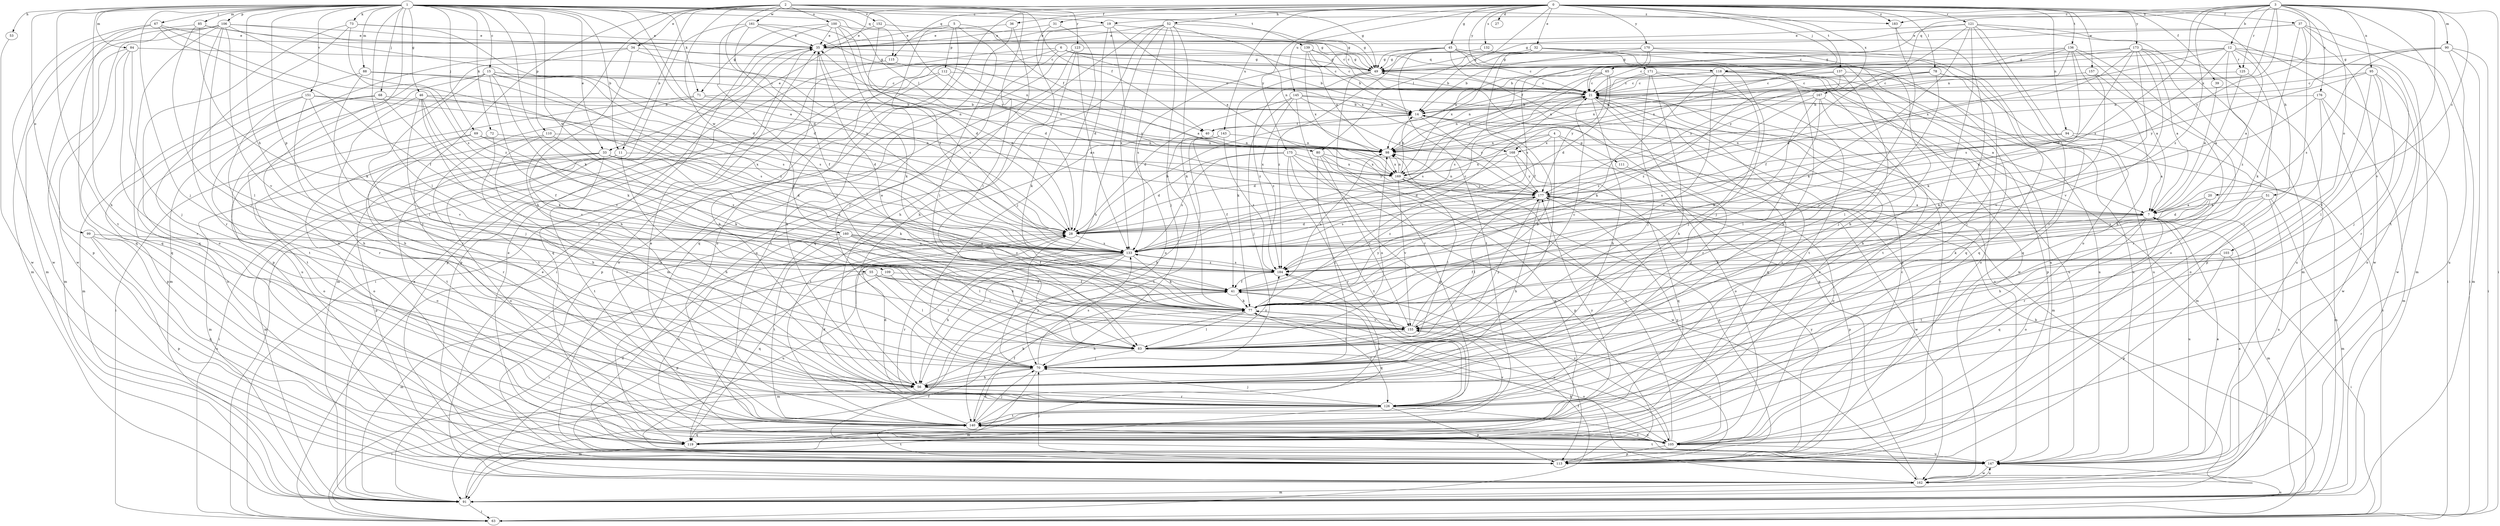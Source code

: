 strict digraph  {
0;
1;
2;
3;
4;
5;
6;
7;
11;
12;
14;
15;
19;
20;
21;
27;
28;
31;
32;
33;
34;
35;
36;
37;
39;
40;
41;
45;
46;
49;
51;
52;
53;
55;
56;
63;
65;
67;
68;
69;
70;
71;
72;
73;
77;
78;
80;
83;
84;
85;
88;
90;
91;
94;
95;
98;
99;
100;
103;
105;
106;
109;
110;
111;
112;
113;
115;
118;
119;
121;
123;
125;
126;
132;
133;
136;
137;
139;
140;
143;
145;
147;
151;
152;
155;
157;
160;
161;
162;
167;
168;
169;
170;
171;
173;
175;
176;
177;
183;
184;
0 -> 27  [label=d];
0 -> 31  [label=e];
0 -> 32  [label=e];
0 -> 33  [label=e];
0 -> 36  [label=f];
0 -> 37  [label=f];
0 -> 39  [label=f];
0 -> 45  [label=g];
0 -> 51  [label=h];
0 -> 52  [label=h];
0 -> 63  [label=i];
0 -> 65  [label=j];
0 -> 78  [label=l];
0 -> 80  [label=l];
0 -> 94  [label=n];
0 -> 115  [label=q];
0 -> 121  [label=r];
0 -> 132  [label=s];
0 -> 136  [label=t];
0 -> 137  [label=t];
0 -> 143  [label=u];
0 -> 145  [label=u];
0 -> 157  [label=w];
0 -> 167  [label=x];
0 -> 170  [label=y];
0 -> 171  [label=y];
0 -> 173  [label=y];
0 -> 175  [label=y];
0 -> 176  [label=y];
0 -> 183  [label=z];
1 -> 7  [label=a];
1 -> 11  [label=b];
1 -> 15  [label=c];
1 -> 19  [label=c];
1 -> 28  [label=d];
1 -> 33  [label=e];
1 -> 46  [label=g];
1 -> 49  [label=g];
1 -> 53  [label=h];
1 -> 55  [label=h];
1 -> 56  [label=h];
1 -> 67  [label=j];
1 -> 68  [label=j];
1 -> 69  [label=j];
1 -> 70  [label=j];
1 -> 71  [label=k];
1 -> 72  [label=k];
1 -> 73  [label=k];
1 -> 77  [label=k];
1 -> 80  [label=l];
1 -> 83  [label=l];
1 -> 84  [label=m];
1 -> 85  [label=m];
1 -> 88  [label=m];
1 -> 99  [label=o];
1 -> 106  [label=p];
1 -> 109  [label=p];
1 -> 110  [label=p];
1 -> 115  [label=q];
1 -> 139  [label=t];
1 -> 140  [label=t];
1 -> 147  [label=u];
1 -> 151  [label=v];
1 -> 160  [label=w];
2 -> 11  [label=b];
2 -> 34  [label=e];
2 -> 40  [label=f];
2 -> 56  [label=h];
2 -> 83  [label=l];
2 -> 100  [label=o];
2 -> 123  [label=r];
2 -> 133  [label=s];
2 -> 140  [label=t];
2 -> 152  [label=v];
2 -> 160  [label=w];
2 -> 161  [label=w];
2 -> 177  [label=y];
2 -> 183  [label=z];
3 -> 12  [label=b];
3 -> 19  [label=c];
3 -> 20  [label=c];
3 -> 63  [label=i];
3 -> 90  [label=m];
3 -> 95  [label=n];
3 -> 98  [label=n];
3 -> 103  [label=o];
3 -> 118  [label=q];
3 -> 125  [label=r];
3 -> 133  [label=s];
3 -> 140  [label=t];
3 -> 155  [label=v];
3 -> 168  [label=x];
3 -> 177  [label=y];
3 -> 183  [label=z];
3 -> 184  [label=z];
4 -> 28  [label=d];
4 -> 83  [label=l];
4 -> 98  [label=n];
4 -> 105  [label=o];
4 -> 111  [label=p];
4 -> 168  [label=x];
5 -> 35  [label=e];
5 -> 40  [label=f];
5 -> 70  [label=j];
5 -> 83  [label=l];
5 -> 105  [label=o];
5 -> 112  [label=p];
6 -> 14  [label=b];
6 -> 21  [label=c];
6 -> 56  [label=h];
6 -> 91  [label=m];
6 -> 113  [label=p];
6 -> 118  [label=q];
6 -> 168  [label=x];
7 -> 28  [label=d];
7 -> 77  [label=k];
7 -> 91  [label=m];
7 -> 105  [label=o];
7 -> 119  [label=q];
7 -> 140  [label=t];
7 -> 147  [label=u];
11 -> 56  [label=h];
11 -> 63  [label=i];
11 -> 91  [label=m];
11 -> 105  [label=o];
11 -> 169  [label=x];
12 -> 7  [label=a];
12 -> 28  [label=d];
12 -> 40  [label=f];
12 -> 49  [label=g];
12 -> 125  [label=r];
12 -> 126  [label=r];
12 -> 162  [label=w];
12 -> 169  [label=x];
12 -> 184  [label=z];
14 -> 40  [label=f];
14 -> 91  [label=m];
14 -> 177  [label=y];
15 -> 21  [label=c];
15 -> 77  [label=k];
15 -> 98  [label=n];
15 -> 126  [label=r];
15 -> 133  [label=s];
15 -> 140  [label=t];
15 -> 147  [label=u];
15 -> 155  [label=v];
15 -> 184  [label=z];
19 -> 21  [label=c];
19 -> 28  [label=d];
19 -> 35  [label=e];
19 -> 133  [label=s];
19 -> 147  [label=u];
19 -> 169  [label=x];
20 -> 7  [label=a];
20 -> 28  [label=d];
20 -> 77  [label=k];
20 -> 133  [label=s];
21 -> 14  [label=b];
21 -> 56  [label=h];
21 -> 98  [label=n];
21 -> 119  [label=q];
21 -> 126  [label=r];
21 -> 133  [label=s];
21 -> 147  [label=u];
28 -> 14  [label=b];
28 -> 35  [label=e];
28 -> 63  [label=i];
28 -> 133  [label=s];
31 -> 35  [label=e];
31 -> 56  [label=h];
31 -> 70  [label=j];
32 -> 14  [label=b];
32 -> 41  [label=f];
32 -> 49  [label=g];
32 -> 56  [label=h];
32 -> 70  [label=j];
32 -> 119  [label=q];
32 -> 169  [label=x];
33 -> 28  [label=d];
33 -> 77  [label=k];
33 -> 91  [label=m];
33 -> 105  [label=o];
33 -> 113  [label=p];
33 -> 140  [label=t];
33 -> 169  [label=x];
33 -> 184  [label=z];
34 -> 49  [label=g];
34 -> 56  [label=h];
34 -> 91  [label=m];
34 -> 113  [label=p];
34 -> 169  [label=x];
35 -> 49  [label=g];
35 -> 56  [label=h];
35 -> 119  [label=q];
35 -> 133  [label=s];
36 -> 35  [label=e];
36 -> 56  [label=h];
36 -> 119  [label=q];
37 -> 35  [label=e];
37 -> 49  [label=g];
37 -> 63  [label=i];
37 -> 77  [label=k];
37 -> 91  [label=m];
37 -> 126  [label=r];
37 -> 162  [label=w];
39 -> 7  [label=a];
40 -> 98  [label=n];
40 -> 140  [label=t];
41 -> 77  [label=k];
41 -> 91  [label=m];
41 -> 98  [label=n];
41 -> 119  [label=q];
45 -> 21  [label=c];
45 -> 49  [label=g];
45 -> 113  [label=p];
45 -> 133  [label=s];
45 -> 140  [label=t];
45 -> 147  [label=u];
45 -> 162  [label=w];
45 -> 184  [label=z];
46 -> 14  [label=b];
46 -> 41  [label=f];
46 -> 56  [label=h];
46 -> 70  [label=j];
46 -> 77  [label=k];
46 -> 83  [label=l];
46 -> 133  [label=s];
49 -> 21  [label=c];
49 -> 77  [label=k];
49 -> 126  [label=r];
49 -> 184  [label=z];
51 -> 7  [label=a];
51 -> 56  [label=h];
51 -> 91  [label=m];
51 -> 126  [label=r];
51 -> 147  [label=u];
52 -> 35  [label=e];
52 -> 49  [label=g];
52 -> 56  [label=h];
52 -> 70  [label=j];
52 -> 77  [label=k];
52 -> 91  [label=m];
52 -> 98  [label=n];
52 -> 119  [label=q];
52 -> 147  [label=u];
53 -> 162  [label=w];
55 -> 41  [label=f];
55 -> 77  [label=k];
55 -> 83  [label=l];
55 -> 91  [label=m];
55 -> 155  [label=v];
56 -> 63  [label=i];
56 -> 77  [label=k];
56 -> 126  [label=r];
63 -> 14  [label=b];
63 -> 21  [label=c];
63 -> 41  [label=f];
63 -> 147  [label=u];
65 -> 21  [label=c];
65 -> 28  [label=d];
65 -> 98  [label=n];
65 -> 169  [label=x];
65 -> 177  [label=y];
67 -> 35  [label=e];
67 -> 41  [label=f];
67 -> 119  [label=q];
67 -> 133  [label=s];
67 -> 162  [label=w];
68 -> 14  [label=b];
68 -> 140  [label=t];
68 -> 147  [label=u];
68 -> 155  [label=v];
69 -> 28  [label=d];
69 -> 98  [label=n];
69 -> 105  [label=o];
69 -> 126  [label=r];
69 -> 184  [label=z];
70 -> 28  [label=d];
70 -> 56  [label=h];
70 -> 91  [label=m];
70 -> 133  [label=s];
70 -> 140  [label=t];
71 -> 7  [label=a];
71 -> 14  [label=b];
71 -> 63  [label=i];
71 -> 140  [label=t];
72 -> 56  [label=h];
72 -> 98  [label=n];
72 -> 105  [label=o];
73 -> 28  [label=d];
73 -> 35  [label=e];
73 -> 105  [label=o];
73 -> 119  [label=q];
73 -> 184  [label=z];
77 -> 21  [label=c];
77 -> 56  [label=h];
77 -> 83  [label=l];
77 -> 105  [label=o];
77 -> 126  [label=r];
77 -> 155  [label=v];
77 -> 177  [label=y];
78 -> 21  [label=c];
78 -> 70  [label=j];
78 -> 83  [label=l];
78 -> 98  [label=n];
78 -> 147  [label=u];
78 -> 177  [label=y];
80 -> 70  [label=j];
80 -> 119  [label=q];
80 -> 155  [label=v];
80 -> 162  [label=w];
80 -> 169  [label=x];
83 -> 70  [label=j];
83 -> 98  [label=n];
83 -> 105  [label=o];
83 -> 177  [label=y];
83 -> 184  [label=z];
84 -> 49  [label=g];
84 -> 70  [label=j];
84 -> 91  [label=m];
84 -> 119  [label=q];
84 -> 126  [label=r];
85 -> 28  [label=d];
85 -> 35  [label=e];
85 -> 70  [label=j];
85 -> 77  [label=k];
85 -> 91  [label=m];
88 -> 21  [label=c];
88 -> 83  [label=l];
88 -> 91  [label=m];
88 -> 133  [label=s];
90 -> 49  [label=g];
90 -> 63  [label=i];
90 -> 91  [label=m];
90 -> 98  [label=n];
90 -> 133  [label=s];
90 -> 147  [label=u];
91 -> 35  [label=e];
91 -> 41  [label=f];
91 -> 63  [label=i];
94 -> 7  [label=a];
94 -> 91  [label=m];
94 -> 98  [label=n];
94 -> 133  [label=s];
95 -> 21  [label=c];
95 -> 70  [label=j];
95 -> 83  [label=l];
95 -> 105  [label=o];
95 -> 155  [label=v];
95 -> 177  [label=y];
98 -> 169  [label=x];
99 -> 113  [label=p];
99 -> 119  [label=q];
99 -> 133  [label=s];
99 -> 147  [label=u];
100 -> 28  [label=d];
100 -> 35  [label=e];
100 -> 49  [label=g];
100 -> 63  [label=i];
100 -> 77  [label=k];
100 -> 133  [label=s];
100 -> 71  [label=j];
103 -> 41  [label=f];
103 -> 63  [label=i];
103 -> 113  [label=p];
103 -> 184  [label=z];
105 -> 21  [label=c];
105 -> 98  [label=n];
105 -> 113  [label=p];
105 -> 147  [label=u];
105 -> 177  [label=y];
105 -> 184  [label=z];
106 -> 21  [label=c];
106 -> 35  [label=e];
106 -> 83  [label=l];
106 -> 91  [label=m];
106 -> 113  [label=p];
106 -> 119  [label=q];
106 -> 126  [label=r];
106 -> 133  [label=s];
106 -> 155  [label=v];
106 -> 162  [label=w];
109 -> 41  [label=f];
109 -> 83  [label=l];
109 -> 113  [label=p];
110 -> 77  [label=k];
110 -> 98  [label=n];
110 -> 126  [label=r];
110 -> 140  [label=t];
111 -> 105  [label=o];
112 -> 21  [label=c];
112 -> 105  [label=o];
112 -> 113  [label=p];
112 -> 177  [label=y];
113 -> 21  [label=c];
113 -> 70  [label=j];
113 -> 140  [label=t];
113 -> 155  [label=v];
113 -> 177  [label=y];
115 -> 7  [label=a];
115 -> 113  [label=p];
118 -> 14  [label=b];
118 -> 21  [label=c];
118 -> 70  [label=j];
118 -> 77  [label=k];
118 -> 105  [label=o];
118 -> 113  [label=p];
118 -> 140  [label=t];
118 -> 147  [label=u];
118 -> 155  [label=v];
119 -> 21  [label=c];
119 -> 35  [label=e];
121 -> 21  [label=c];
121 -> 35  [label=e];
121 -> 41  [label=f];
121 -> 63  [label=i];
121 -> 70  [label=j];
121 -> 77  [label=k];
121 -> 91  [label=m];
121 -> 105  [label=o];
121 -> 126  [label=r];
123 -> 49  [label=g];
123 -> 77  [label=k];
123 -> 133  [label=s];
123 -> 140  [label=t];
123 -> 147  [label=u];
125 -> 7  [label=a];
125 -> 21  [label=c];
125 -> 41  [label=f];
126 -> 28  [label=d];
126 -> 70  [label=j];
126 -> 91  [label=m];
126 -> 113  [label=p];
126 -> 140  [label=t];
126 -> 147  [label=u];
132 -> 49  [label=g];
132 -> 119  [label=q];
133 -> 21  [label=c];
133 -> 56  [label=h];
133 -> 70  [label=j];
133 -> 77  [label=k];
133 -> 119  [label=q];
133 -> 126  [label=r];
133 -> 147  [label=u];
133 -> 184  [label=z];
136 -> 7  [label=a];
136 -> 14  [label=b];
136 -> 49  [label=g];
136 -> 56  [label=h];
136 -> 105  [label=o];
136 -> 169  [label=x];
136 -> 177  [label=y];
136 -> 184  [label=z];
137 -> 21  [label=c];
137 -> 70  [label=j];
137 -> 98  [label=n];
137 -> 147  [label=u];
137 -> 184  [label=z];
139 -> 14  [label=b];
139 -> 21  [label=c];
139 -> 49  [label=g];
139 -> 98  [label=n];
139 -> 169  [label=x];
140 -> 21  [label=c];
140 -> 28  [label=d];
140 -> 35  [label=e];
140 -> 41  [label=f];
140 -> 70  [label=j];
140 -> 105  [label=o];
140 -> 119  [label=q];
140 -> 155  [label=v];
140 -> 177  [label=y];
140 -> 184  [label=z];
143 -> 41  [label=f];
143 -> 56  [label=h];
143 -> 98  [label=n];
143 -> 140  [label=t];
143 -> 184  [label=z];
145 -> 7  [label=a];
145 -> 14  [label=b];
145 -> 28  [label=d];
145 -> 70  [label=j];
145 -> 113  [label=p];
145 -> 177  [label=y];
145 -> 184  [label=z];
147 -> 7  [label=a];
147 -> 140  [label=t];
147 -> 162  [label=w];
151 -> 14  [label=b];
151 -> 28  [label=d];
151 -> 56  [label=h];
151 -> 113  [label=p];
151 -> 126  [label=r];
151 -> 155  [label=v];
152 -> 21  [label=c];
152 -> 28  [label=d];
152 -> 35  [label=e];
155 -> 14  [label=b];
155 -> 21  [label=c];
155 -> 35  [label=e];
155 -> 77  [label=k];
155 -> 83  [label=l];
157 -> 21  [label=c];
157 -> 126  [label=r];
157 -> 155  [label=v];
160 -> 41  [label=f];
160 -> 83  [label=l];
160 -> 105  [label=o];
160 -> 133  [label=s];
160 -> 140  [label=t];
160 -> 184  [label=z];
161 -> 35  [label=e];
161 -> 41  [label=f];
161 -> 49  [label=g];
161 -> 63  [label=i];
161 -> 83  [label=l];
161 -> 98  [label=n];
162 -> 7  [label=a];
162 -> 28  [label=d];
162 -> 35  [label=e];
162 -> 49  [label=g];
162 -> 77  [label=k];
162 -> 91  [label=m];
162 -> 147  [label=u];
167 -> 14  [label=b];
167 -> 56  [label=h];
167 -> 77  [label=k];
167 -> 83  [label=l];
167 -> 91  [label=m];
167 -> 184  [label=z];
168 -> 28  [label=d];
168 -> 119  [label=q];
168 -> 169  [label=x];
168 -> 177  [label=y];
169 -> 14  [label=b];
169 -> 83  [label=l];
169 -> 98  [label=n];
169 -> 113  [label=p];
169 -> 155  [label=v];
169 -> 162  [label=w];
169 -> 177  [label=y];
170 -> 14  [label=b];
170 -> 49  [label=g];
170 -> 56  [label=h];
170 -> 98  [label=n];
170 -> 119  [label=q];
170 -> 133  [label=s];
171 -> 21  [label=c];
171 -> 56  [label=h];
171 -> 70  [label=j];
171 -> 133  [label=s];
171 -> 140  [label=t];
171 -> 147  [label=u];
173 -> 7  [label=a];
173 -> 21  [label=c];
173 -> 28  [label=d];
173 -> 49  [label=g];
173 -> 77  [label=k];
173 -> 113  [label=p];
173 -> 133  [label=s];
173 -> 147  [label=u];
173 -> 155  [label=v];
175 -> 28  [label=d];
175 -> 113  [label=p];
175 -> 126  [label=r];
175 -> 133  [label=s];
175 -> 140  [label=t];
175 -> 169  [label=x];
175 -> 177  [label=y];
176 -> 14  [label=b];
176 -> 77  [label=k];
176 -> 91  [label=m];
176 -> 105  [label=o];
176 -> 162  [label=w];
177 -> 7  [label=a];
177 -> 56  [label=h];
177 -> 83  [label=l];
177 -> 98  [label=n];
177 -> 113  [label=p];
177 -> 133  [label=s];
177 -> 184  [label=z];
183 -> 70  [label=j];
183 -> 126  [label=r];
184 -> 41  [label=f];
184 -> 133  [label=s];
}
